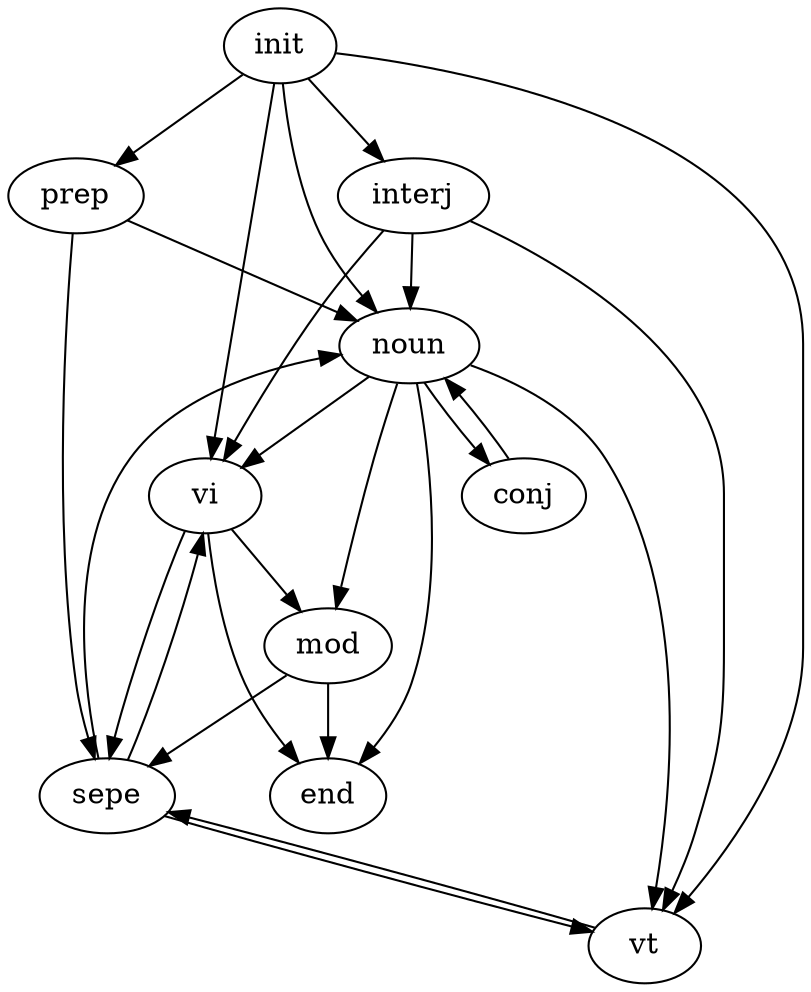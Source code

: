 digraph G {
  init;
  noun;
  vi;
  vt;
  mod;
  conj;
  interj;
  prep;
  sepe;
  
  init -> noun;
  init -> vi;
  init -> vt;
  init -> interj;
  interj -> noun;
  interj -> vi;
  interj -> vt;
  init -> prep -> noun;
  noun -> vi;
  noun -> vt;
  noun -> mod;
  noun -> conj -> noun;
  mod -> sepe;
  vi -> mod;
  vi -> sepe -> vi;
  sepe -> vt;
  vt -> sepe -> noun;
  
  noun -> end;
  vi -> end;
  mod -> end;
  prep -> sepe;
}
